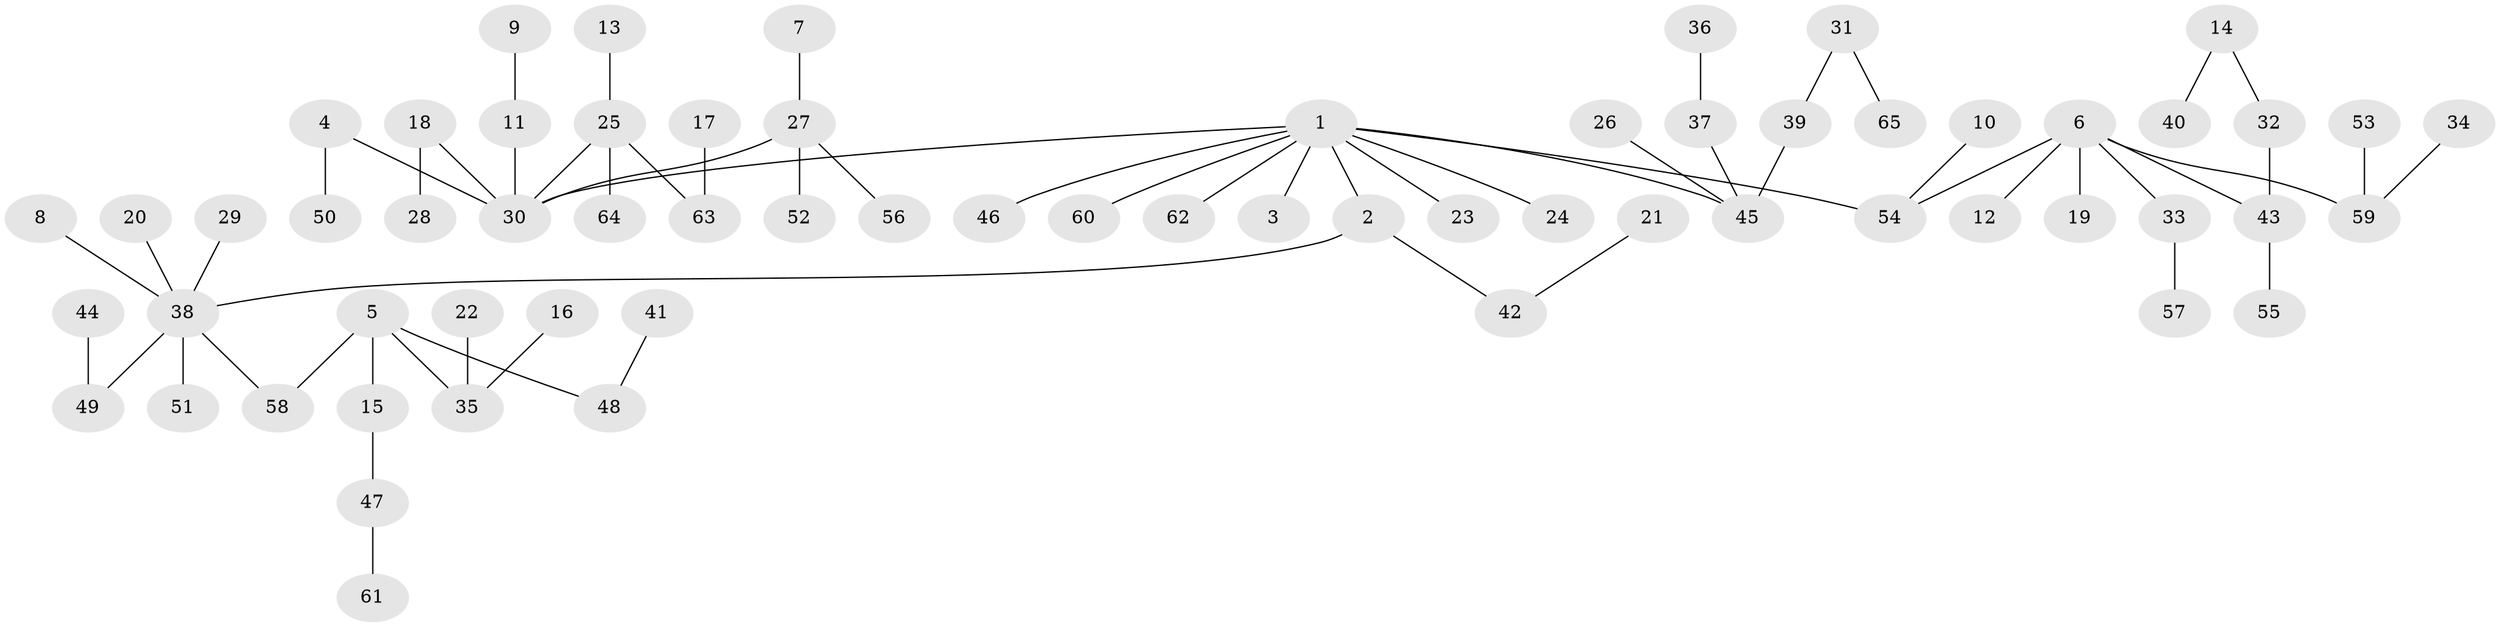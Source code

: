 // original degree distribution, {8: 0.007751937984496124, 5: 0.046511627906976744, 4: 0.05426356589147287, 6: 0.007751937984496124, 1: 0.4883720930232558, 3: 0.10852713178294573, 7: 0.007751937984496124, 2: 0.27906976744186046}
// Generated by graph-tools (version 1.1) at 2025/26/03/09/25 03:26:29]
// undirected, 65 vertices, 64 edges
graph export_dot {
graph [start="1"]
  node [color=gray90,style=filled];
  1;
  2;
  3;
  4;
  5;
  6;
  7;
  8;
  9;
  10;
  11;
  12;
  13;
  14;
  15;
  16;
  17;
  18;
  19;
  20;
  21;
  22;
  23;
  24;
  25;
  26;
  27;
  28;
  29;
  30;
  31;
  32;
  33;
  34;
  35;
  36;
  37;
  38;
  39;
  40;
  41;
  42;
  43;
  44;
  45;
  46;
  47;
  48;
  49;
  50;
  51;
  52;
  53;
  54;
  55;
  56;
  57;
  58;
  59;
  60;
  61;
  62;
  63;
  64;
  65;
  1 -- 2 [weight=1.0];
  1 -- 3 [weight=1.0];
  1 -- 23 [weight=1.0];
  1 -- 24 [weight=1.0];
  1 -- 30 [weight=1.0];
  1 -- 45 [weight=1.0];
  1 -- 46 [weight=1.0];
  1 -- 54 [weight=1.0];
  1 -- 60 [weight=1.0];
  1 -- 62 [weight=1.0];
  2 -- 38 [weight=1.0];
  2 -- 42 [weight=1.0];
  4 -- 30 [weight=1.0];
  4 -- 50 [weight=1.0];
  5 -- 15 [weight=1.0];
  5 -- 35 [weight=1.0];
  5 -- 48 [weight=1.0];
  5 -- 58 [weight=1.0];
  6 -- 12 [weight=1.0];
  6 -- 19 [weight=1.0];
  6 -- 33 [weight=1.0];
  6 -- 43 [weight=1.0];
  6 -- 54 [weight=1.0];
  6 -- 59 [weight=1.0];
  7 -- 27 [weight=1.0];
  8 -- 38 [weight=1.0];
  9 -- 11 [weight=1.0];
  10 -- 54 [weight=1.0];
  11 -- 30 [weight=1.0];
  13 -- 25 [weight=1.0];
  14 -- 32 [weight=1.0];
  14 -- 40 [weight=1.0];
  15 -- 47 [weight=1.0];
  16 -- 35 [weight=1.0];
  17 -- 63 [weight=1.0];
  18 -- 28 [weight=1.0];
  18 -- 30 [weight=1.0];
  20 -- 38 [weight=1.0];
  21 -- 42 [weight=1.0];
  22 -- 35 [weight=1.0];
  25 -- 30 [weight=1.0];
  25 -- 63 [weight=1.0];
  25 -- 64 [weight=1.0];
  26 -- 45 [weight=1.0];
  27 -- 30 [weight=1.0];
  27 -- 52 [weight=1.0];
  27 -- 56 [weight=1.0];
  29 -- 38 [weight=1.0];
  31 -- 39 [weight=1.0];
  31 -- 65 [weight=1.0];
  32 -- 43 [weight=1.0];
  33 -- 57 [weight=1.0];
  34 -- 59 [weight=1.0];
  36 -- 37 [weight=1.0];
  37 -- 45 [weight=1.0];
  38 -- 49 [weight=1.0];
  38 -- 51 [weight=1.0];
  38 -- 58 [weight=1.0];
  39 -- 45 [weight=1.0];
  41 -- 48 [weight=1.0];
  43 -- 55 [weight=1.0];
  44 -- 49 [weight=1.0];
  47 -- 61 [weight=1.0];
  53 -- 59 [weight=1.0];
}
